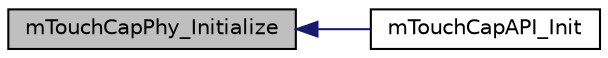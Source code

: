 digraph "mTouchCapPhy_Initialize"
{
  edge [fontname="Helvetica",fontsize="10",labelfontname="Helvetica",labelfontsize="10"];
  node [fontname="Helvetica",fontsize="10",shape=record];
  rankdir="LR";
  Node1 [label="mTouchCapPhy_Initialize",height=0.2,width=0.4,color="black", fillcolor="grey75", style="filled", fontcolor="black"];
  Node1 -> Node2 [dir="back",color="midnightblue",fontsize="10",style="solid"];
  Node2 [label="mTouchCapAPI_Init",height=0.2,width=0.4,color="black", fillcolor="white", style="filled",URL="$m_touch_cap_a_p_i_8c.html#a8d4929c942583a670768f86a896348d0"];
}
